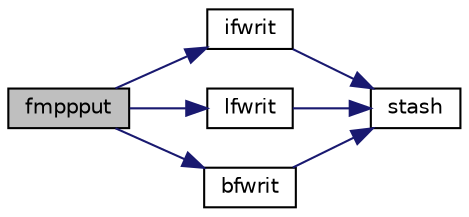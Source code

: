 digraph "fmppput"
{
  edge [fontname="Helvetica",fontsize="10",labelfontname="Helvetica",labelfontsize="10"];
  node [fontname="Helvetica",fontsize="10",shape=record];
  rankdir="LR";
  Node1 [label="fmppput",height=0.2,width=0.4,color="black", fillcolor="grey75", style="filled", fontcolor="black"];
  Node1 -> Node2 [color="midnightblue",fontsize="10",style="solid",fontname="Helvetica"];
  Node2 [label="ifwrit",height=0.2,width=0.4,color="black", fillcolor="white", style="filled",URL="$putgetsubs_8f.html#a3cd4a9559d862ea6df3c442238be9728"];
  Node2 -> Node3 [color="midnightblue",fontsize="10",style="solid",fontname="Helvetica"];
  Node3 [label="stash",height=0.2,width=0.4,color="black", fillcolor="white", style="filled",URL="$stash_8f.html#a47f96cfcf0b52c1121a42dd3e15f5f7e"];
  Node1 -> Node4 [color="midnightblue",fontsize="10",style="solid",fontname="Helvetica"];
  Node4 [label="lfwrit",height=0.2,width=0.4,color="black", fillcolor="white", style="filled",URL="$putgetsubs_8f.html#a8b435043b7af6c04d8198e1100857d34"];
  Node4 -> Node3 [color="midnightblue",fontsize="10",style="solid",fontname="Helvetica"];
  Node1 -> Node5 [color="midnightblue",fontsize="10",style="solid",fontname="Helvetica"];
  Node5 [label="bfwrit",height=0.2,width=0.4,color="black", fillcolor="white", style="filled",URL="$putgetsubs_8f.html#ac1bf78e167b5695a26783509367746f8"];
  Node5 -> Node3 [color="midnightblue",fontsize="10",style="solid",fontname="Helvetica"];
}
